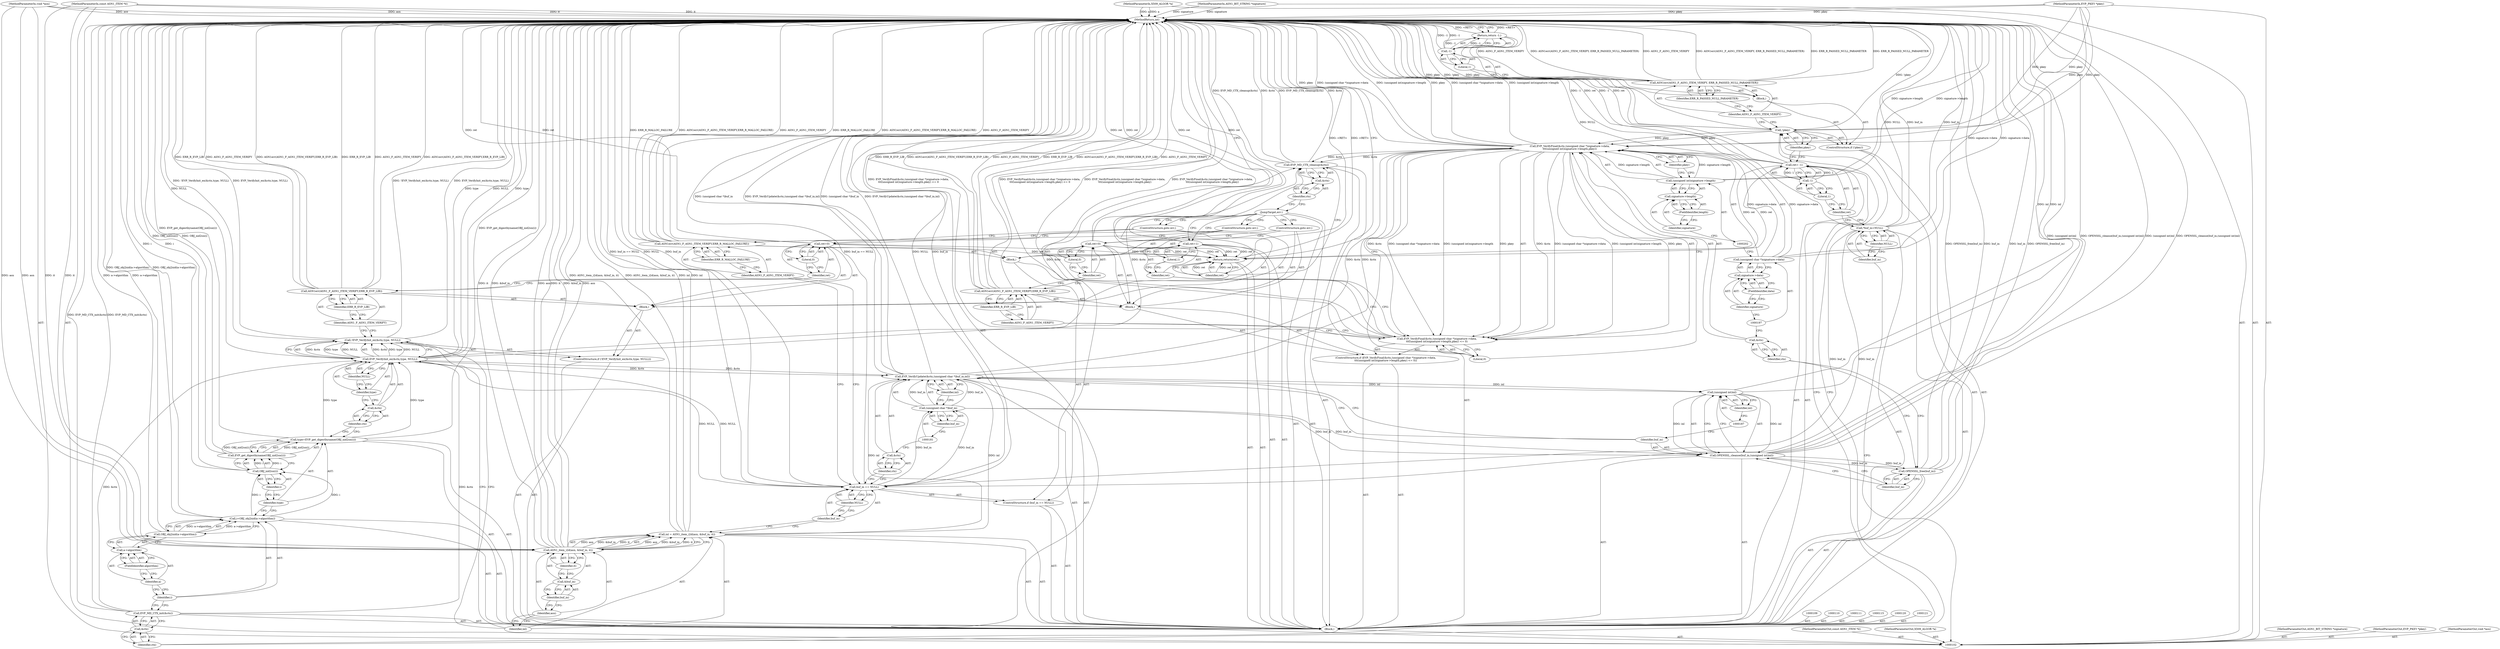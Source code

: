 digraph "0_openssl_66e8211c0b1347970096e04b18aa52567c325200" {
"1000225" [label="(MethodReturn,int)"];
"1000103" [label="(MethodParameterIn,const ASN1_ITEM *it)"];
"1000334" [label="(MethodParameterOut,const ASN1_ITEM *it)"];
"1000104" [label="(MethodParameterIn,X509_ALGOR *a)"];
"1000335" [label="(MethodParameterOut,X509_ALGOR *a)"];
"1000105" [label="(MethodParameterIn,ASN1_BIT_STRING *signature)"];
"1000336" [label="(MethodParameterOut,ASN1_BIT_STRING *signature)"];
"1000125" [label="(Block,)"];
"1000126" [label="(Call,ASN1err(ASN1_F_ASN1_ITEM_VERIFY, ERR_R_PASSED_NULL_PARAMETER))"];
"1000127" [label="(Identifier,ASN1_F_ASN1_ITEM_VERIFY)"];
"1000128" [label="(Identifier,ERR_R_PASSED_NULL_PARAMETER)"];
"1000129" [label="(Return,return -1;)"];
"1000130" [label="(Call,-1)"];
"1000131" [label="(Literal,1)"];
"1000133" [label="(Call,&ctx)"];
"1000134" [label="(Identifier,ctx)"];
"1000132" [label="(Call,EVP_MD_CTX_init(&ctx))"];
"1000137" [label="(Call,OBJ_obj2nid(a->algorithm))"];
"1000138" [label="(Call,a->algorithm)"];
"1000139" [label="(Identifier,a)"];
"1000140" [label="(FieldIdentifier,algorithm)"];
"1000135" [label="(Call,i=OBJ_obj2nid(a->algorithm))"];
"1000136" [label="(Identifier,i)"];
"1000143" [label="(Call,EVP_get_digestbyname(OBJ_nid2sn(i)))"];
"1000144" [label="(Call,OBJ_nid2sn(i))"];
"1000145" [label="(Identifier,i)"];
"1000141" [label="(Call,type=EVP_get_digestbyname(OBJ_nid2sn(i)))"];
"1000142" [label="(Identifier,type)"];
"1000146" [label="(ControlStructure,if (!EVP_VerifyInit_ex(&ctx,type, NULL)))"];
"1000149" [label="(Call,&ctx)"];
"1000150" [label="(Identifier,ctx)"];
"1000151" [label="(Identifier,type)"];
"1000152" [label="(Identifier,NULL)"];
"1000147" [label="(Call,!EVP_VerifyInit_ex(&ctx,type, NULL))"];
"1000148" [label="(Call,EVP_VerifyInit_ex(&ctx,type, NULL))"];
"1000153" [label="(Block,)"];
"1000107" [label="(MethodParameterIn,EVP_PKEY *pkey)"];
"1000338" [label="(MethodParameterOut,EVP_PKEY *pkey)"];
"1000106" [label="(MethodParameterIn,void *asn)"];
"1000337" [label="(MethodParameterOut,void *asn)"];
"1000155" [label="(Identifier,ASN1_F_ASN1_ITEM_VERIFY)"];
"1000154" [label="(Call,ASN1err(ASN1_F_ASN1_ITEM_VERIFY,ERR_R_EVP_LIB))"];
"1000156" [label="(Identifier,ERR_R_EVP_LIB)"];
"1000157" [label="(Call,ret=0)"];
"1000158" [label="(Identifier,ret)"];
"1000159" [label="(Literal,0)"];
"1000160" [label="(ControlStructure,goto err;)"];
"1000161" [label="(Call,inl = ASN1_item_i2d(asn, &buf_in, it))"];
"1000162" [label="(Identifier,inl)"];
"1000164" [label="(Identifier,asn)"];
"1000165" [label="(Call,&buf_in)"];
"1000166" [label="(Identifier,buf_in)"];
"1000167" [label="(Identifier,it)"];
"1000163" [label="(Call,ASN1_item_i2d(asn, &buf_in, it))"];
"1000168" [label="(ControlStructure,if (buf_in == NULL))"];
"1000171" [label="(Identifier,NULL)"];
"1000169" [label="(Call,buf_in == NULL)"];
"1000170" [label="(Identifier,buf_in)"];
"1000172" [label="(Block,)"];
"1000174" [label="(Identifier,ASN1_F_ASN1_ITEM_VERIFY)"];
"1000173" [label="(Call,ASN1err(ASN1_F_ASN1_ITEM_VERIFY,ERR_R_MALLOC_FAILURE))"];
"1000175" [label="(Identifier,ERR_R_MALLOC_FAILURE)"];
"1000108" [label="(Block,)"];
"1000176" [label="(ControlStructure,goto err;)"];
"1000177" [label="(Call,EVP_VerifyUpdate(&ctx,(unsigned char *)buf_in,inl))"];
"1000178" [label="(Call,&ctx)"];
"1000179" [label="(Identifier,ctx)"];
"1000180" [label="(Call,(unsigned char *)buf_in)"];
"1000182" [label="(Identifier,buf_in)"];
"1000183" [label="(Identifier,inl)"];
"1000184" [label="(Call,OPENSSL_cleanse(buf_in,(unsigned int)inl))"];
"1000185" [label="(Identifier,buf_in)"];
"1000186" [label="(Call,(unsigned int)inl)"];
"1000188" [label="(Identifier,inl)"];
"1000189" [label="(Call,OPENSSL_free(buf_in))"];
"1000190" [label="(Identifier,buf_in)"];
"1000191" [label="(ControlStructure,if (EVP_VerifyFinal(&ctx,(unsigned char *)signature->data,\n\t\t\t(unsigned int)signature->length,pkey) <= 0))"];
"1000194" [label="(Call,&ctx)"];
"1000195" [label="(Identifier,ctx)"];
"1000196" [label="(Call,(unsigned char *)signature->data)"];
"1000198" [label="(Call,signature->data)"];
"1000199" [label="(Identifier,signature)"];
"1000192" [label="(Call,EVP_VerifyFinal(&ctx,(unsigned char *)signature->data,\n\t\t\t(unsigned int)signature->length,pkey) <= 0)"];
"1000193" [label="(Call,EVP_VerifyFinal(&ctx,(unsigned char *)signature->data,\n\t\t\t(unsigned int)signature->length,pkey))"];
"1000200" [label="(FieldIdentifier,data)"];
"1000203" [label="(Call,signature->length)"];
"1000204" [label="(Identifier,signature)"];
"1000205" [label="(FieldIdentifier,length)"];
"1000201" [label="(Call,(unsigned int)signature->length)"];
"1000206" [label="(Identifier,pkey)"];
"1000207" [label="(Literal,0)"];
"1000208" [label="(Block,)"];
"1000210" [label="(Identifier,ASN1_F_ASN1_ITEM_VERIFY)"];
"1000209" [label="(Call,ASN1err(ASN1_F_ASN1_ITEM_VERIFY,ERR_R_EVP_LIB))"];
"1000211" [label="(Identifier,ERR_R_EVP_LIB)"];
"1000212" [label="(Call,ret=0)"];
"1000213" [label="(Identifier,ret)"];
"1000214" [label="(Literal,0)"];
"1000215" [label="(ControlStructure,goto err;)"];
"1000216" [label="(Call,ret=1)"];
"1000217" [label="(Identifier,ret)"];
"1000218" [label="(Literal,1)"];
"1000219" [label="(JumpTarget,err:)"];
"1000220" [label="(Call,EVP_MD_CTX_cleanup(&ctx))"];
"1000221" [label="(Call,&ctx)"];
"1000222" [label="(Identifier,ctx)"];
"1000223" [label="(Return,return(ret);)"];
"1000224" [label="(Identifier,ret)"];
"1000112" [label="(Call,*buf_in=NULL)"];
"1000113" [label="(Identifier,buf_in)"];
"1000114" [label="(Identifier,NULL)"];
"1000116" [label="(Call,ret= -1)"];
"1000117" [label="(Identifier,ret)"];
"1000118" [label="(Call,-1)"];
"1000119" [label="(Literal,1)"];
"1000123" [label="(Call,!pkey)"];
"1000124" [label="(Identifier,pkey)"];
"1000122" [label="(ControlStructure,if (!pkey))"];
"1000225" -> "1000102"  [label="AST: "];
"1000225" -> "1000129"  [label="CFG: "];
"1000225" -> "1000223"  [label="CFG: "];
"1000129" -> "1000225"  [label="DDG: <RET>"];
"1000223" -> "1000225"  [label="DDG: <RET>"];
"1000209" -> "1000225"  [label="DDG: ASN1err(ASN1_F_ASN1_ITEM_VERIFY,ERR_R_EVP_LIB)"];
"1000209" -> "1000225"  [label="DDG: ASN1_F_ASN1_ITEM_VERIFY"];
"1000209" -> "1000225"  [label="DDG: ERR_R_EVP_LIB"];
"1000104" -> "1000225"  [label="DDG: a"];
"1000105" -> "1000225"  [label="DDG: signature"];
"1000147" -> "1000225"  [label="DDG: EVP_VerifyInit_ex(&ctx,type, NULL)"];
"1000147" -> "1000225"  [label="DDG: !EVP_VerifyInit_ex(&ctx,type, NULL)"];
"1000126" -> "1000225"  [label="DDG: ASN1_F_ASN1_ITEM_VERIFY"];
"1000126" -> "1000225"  [label="DDG: ASN1err(ASN1_F_ASN1_ITEM_VERIFY, ERR_R_PASSED_NULL_PARAMETER)"];
"1000126" -> "1000225"  [label="DDG: ERR_R_PASSED_NULL_PARAMETER"];
"1000116" -> "1000225"  [label="DDG: -1"];
"1000116" -> "1000225"  [label="DDG: ret"];
"1000186" -> "1000225"  [label="DDG: inl"];
"1000130" -> "1000225"  [label="DDG: -1"];
"1000163" -> "1000225"  [label="DDG: asn"];
"1000163" -> "1000225"  [label="DDG: it"];
"1000163" -> "1000225"  [label="DDG: &buf_in"];
"1000184" -> "1000225"  [label="DDG: (unsigned int)inl"];
"1000184" -> "1000225"  [label="DDG: OPENSSL_cleanse(buf_in,(unsigned int)inl)"];
"1000220" -> "1000225"  [label="DDG: &ctx"];
"1000220" -> "1000225"  [label="DDG: EVP_MD_CTX_cleanup(&ctx)"];
"1000193" -> "1000225"  [label="DDG: (unsigned int)signature->length"];
"1000193" -> "1000225"  [label="DDG: pkey"];
"1000193" -> "1000225"  [label="DDG: (unsigned char *)signature->data"];
"1000107" -> "1000225"  [label="DDG: pkey"];
"1000148" -> "1000225"  [label="DDG: type"];
"1000148" -> "1000225"  [label="DDG: NULL"];
"1000169" -> "1000225"  [label="DDG: buf_in == NULL"];
"1000169" -> "1000225"  [label="DDG: NULL"];
"1000169" -> "1000225"  [label="DDG: buf_in"];
"1000189" -> "1000225"  [label="DDG: buf_in"];
"1000189" -> "1000225"  [label="DDG: OPENSSL_free(buf_in)"];
"1000216" -> "1000225"  [label="DDG: ret"];
"1000112" -> "1000225"  [label="DDG: NULL"];
"1000112" -> "1000225"  [label="DDG: buf_in"];
"1000123" -> "1000225"  [label="DDG: !pkey"];
"1000123" -> "1000225"  [label="DDG: pkey"];
"1000132" -> "1000225"  [label="DDG: EVP_MD_CTX_init(&ctx)"];
"1000154" -> "1000225"  [label="DDG: ASN1_F_ASN1_ITEM_VERIFY"];
"1000154" -> "1000225"  [label="DDG: ASN1err(ASN1_F_ASN1_ITEM_VERIFY,ERR_R_EVP_LIB)"];
"1000154" -> "1000225"  [label="DDG: ERR_R_EVP_LIB"];
"1000143" -> "1000225"  [label="DDG: OBJ_nid2sn(i)"];
"1000157" -> "1000225"  [label="DDG: ret"];
"1000103" -> "1000225"  [label="DDG: it"];
"1000201" -> "1000225"  [label="DDG: signature->length"];
"1000177" -> "1000225"  [label="DDG: (unsigned char *)buf_in"];
"1000177" -> "1000225"  [label="DDG: EVP_VerifyUpdate(&ctx,(unsigned char *)buf_in,inl)"];
"1000212" -> "1000225"  [label="DDG: ret"];
"1000192" -> "1000225"  [label="DDG: EVP_VerifyFinal(&ctx,(unsigned char *)signature->data,\n\t\t\t(unsigned int)signature->length,pkey)"];
"1000192" -> "1000225"  [label="DDG: EVP_VerifyFinal(&ctx,(unsigned char *)signature->data,\n\t\t\t(unsigned int)signature->length,pkey) <= 0"];
"1000173" -> "1000225"  [label="DDG: ASN1err(ASN1_F_ASN1_ITEM_VERIFY,ERR_R_MALLOC_FAILURE)"];
"1000173" -> "1000225"  [label="DDG: ASN1_F_ASN1_ITEM_VERIFY"];
"1000173" -> "1000225"  [label="DDG: ERR_R_MALLOC_FAILURE"];
"1000141" -> "1000225"  [label="DDG: EVP_get_digestbyname(OBJ_nid2sn(i))"];
"1000144" -> "1000225"  [label="DDG: i"];
"1000137" -> "1000225"  [label="DDG: a->algorithm"];
"1000161" -> "1000225"  [label="DDG: ASN1_item_i2d(asn, &buf_in, it)"];
"1000161" -> "1000225"  [label="DDG: inl"];
"1000135" -> "1000225"  [label="DDG: OBJ_obj2nid(a->algorithm)"];
"1000106" -> "1000225"  [label="DDG: asn"];
"1000196" -> "1000225"  [label="DDG: signature->data"];
"1000103" -> "1000102"  [label="AST: "];
"1000103" -> "1000225"  [label="DDG: it"];
"1000103" -> "1000163"  [label="DDG: it"];
"1000334" -> "1000102"  [label="AST: "];
"1000104" -> "1000102"  [label="AST: "];
"1000104" -> "1000225"  [label="DDG: a"];
"1000335" -> "1000102"  [label="AST: "];
"1000105" -> "1000102"  [label="AST: "];
"1000105" -> "1000225"  [label="DDG: signature"];
"1000336" -> "1000102"  [label="AST: "];
"1000125" -> "1000122"  [label="AST: "];
"1000126" -> "1000125"  [label="AST: "];
"1000129" -> "1000125"  [label="AST: "];
"1000126" -> "1000125"  [label="AST: "];
"1000126" -> "1000128"  [label="CFG: "];
"1000127" -> "1000126"  [label="AST: "];
"1000128" -> "1000126"  [label="AST: "];
"1000131" -> "1000126"  [label="CFG: "];
"1000126" -> "1000225"  [label="DDG: ASN1_F_ASN1_ITEM_VERIFY"];
"1000126" -> "1000225"  [label="DDG: ASN1err(ASN1_F_ASN1_ITEM_VERIFY, ERR_R_PASSED_NULL_PARAMETER)"];
"1000126" -> "1000225"  [label="DDG: ERR_R_PASSED_NULL_PARAMETER"];
"1000127" -> "1000126"  [label="AST: "];
"1000127" -> "1000123"  [label="CFG: "];
"1000128" -> "1000127"  [label="CFG: "];
"1000128" -> "1000126"  [label="AST: "];
"1000128" -> "1000127"  [label="CFG: "];
"1000126" -> "1000128"  [label="CFG: "];
"1000129" -> "1000125"  [label="AST: "];
"1000129" -> "1000130"  [label="CFG: "];
"1000130" -> "1000129"  [label="AST: "];
"1000225" -> "1000129"  [label="CFG: "];
"1000129" -> "1000225"  [label="DDG: <RET>"];
"1000130" -> "1000129"  [label="DDG: -1"];
"1000130" -> "1000129"  [label="AST: "];
"1000130" -> "1000131"  [label="CFG: "];
"1000131" -> "1000130"  [label="AST: "];
"1000129" -> "1000130"  [label="CFG: "];
"1000130" -> "1000225"  [label="DDG: -1"];
"1000130" -> "1000129"  [label="DDG: -1"];
"1000131" -> "1000130"  [label="AST: "];
"1000131" -> "1000126"  [label="CFG: "];
"1000130" -> "1000131"  [label="CFG: "];
"1000133" -> "1000132"  [label="AST: "];
"1000133" -> "1000134"  [label="CFG: "];
"1000134" -> "1000133"  [label="AST: "];
"1000132" -> "1000133"  [label="CFG: "];
"1000134" -> "1000133"  [label="AST: "];
"1000134" -> "1000123"  [label="CFG: "];
"1000133" -> "1000134"  [label="CFG: "];
"1000132" -> "1000108"  [label="AST: "];
"1000132" -> "1000133"  [label="CFG: "];
"1000133" -> "1000132"  [label="AST: "];
"1000136" -> "1000132"  [label="CFG: "];
"1000132" -> "1000225"  [label="DDG: EVP_MD_CTX_init(&ctx)"];
"1000132" -> "1000148"  [label="DDG: &ctx"];
"1000137" -> "1000135"  [label="AST: "];
"1000137" -> "1000138"  [label="CFG: "];
"1000138" -> "1000137"  [label="AST: "];
"1000135" -> "1000137"  [label="CFG: "];
"1000137" -> "1000225"  [label="DDG: a->algorithm"];
"1000137" -> "1000135"  [label="DDG: a->algorithm"];
"1000138" -> "1000137"  [label="AST: "];
"1000138" -> "1000140"  [label="CFG: "];
"1000139" -> "1000138"  [label="AST: "];
"1000140" -> "1000138"  [label="AST: "];
"1000137" -> "1000138"  [label="CFG: "];
"1000139" -> "1000138"  [label="AST: "];
"1000139" -> "1000136"  [label="CFG: "];
"1000140" -> "1000139"  [label="CFG: "];
"1000140" -> "1000138"  [label="AST: "];
"1000140" -> "1000139"  [label="CFG: "];
"1000138" -> "1000140"  [label="CFG: "];
"1000135" -> "1000108"  [label="AST: "];
"1000135" -> "1000137"  [label="CFG: "];
"1000136" -> "1000135"  [label="AST: "];
"1000137" -> "1000135"  [label="AST: "];
"1000142" -> "1000135"  [label="CFG: "];
"1000135" -> "1000225"  [label="DDG: OBJ_obj2nid(a->algorithm)"];
"1000137" -> "1000135"  [label="DDG: a->algorithm"];
"1000135" -> "1000144"  [label="DDG: i"];
"1000136" -> "1000135"  [label="AST: "];
"1000136" -> "1000132"  [label="CFG: "];
"1000139" -> "1000136"  [label="CFG: "];
"1000143" -> "1000141"  [label="AST: "];
"1000143" -> "1000144"  [label="CFG: "];
"1000144" -> "1000143"  [label="AST: "];
"1000141" -> "1000143"  [label="CFG: "];
"1000143" -> "1000225"  [label="DDG: OBJ_nid2sn(i)"];
"1000143" -> "1000141"  [label="DDG: OBJ_nid2sn(i)"];
"1000144" -> "1000143"  [label="DDG: i"];
"1000144" -> "1000143"  [label="AST: "];
"1000144" -> "1000145"  [label="CFG: "];
"1000145" -> "1000144"  [label="AST: "];
"1000143" -> "1000144"  [label="CFG: "];
"1000144" -> "1000225"  [label="DDG: i"];
"1000144" -> "1000143"  [label="DDG: i"];
"1000135" -> "1000144"  [label="DDG: i"];
"1000145" -> "1000144"  [label="AST: "];
"1000145" -> "1000142"  [label="CFG: "];
"1000144" -> "1000145"  [label="CFG: "];
"1000141" -> "1000108"  [label="AST: "];
"1000141" -> "1000143"  [label="CFG: "];
"1000142" -> "1000141"  [label="AST: "];
"1000143" -> "1000141"  [label="AST: "];
"1000150" -> "1000141"  [label="CFG: "];
"1000141" -> "1000225"  [label="DDG: EVP_get_digestbyname(OBJ_nid2sn(i))"];
"1000143" -> "1000141"  [label="DDG: OBJ_nid2sn(i)"];
"1000141" -> "1000148"  [label="DDG: type"];
"1000142" -> "1000141"  [label="AST: "];
"1000142" -> "1000135"  [label="CFG: "];
"1000145" -> "1000142"  [label="CFG: "];
"1000146" -> "1000108"  [label="AST: "];
"1000147" -> "1000146"  [label="AST: "];
"1000153" -> "1000146"  [label="AST: "];
"1000149" -> "1000148"  [label="AST: "];
"1000149" -> "1000150"  [label="CFG: "];
"1000150" -> "1000149"  [label="AST: "];
"1000151" -> "1000149"  [label="CFG: "];
"1000150" -> "1000149"  [label="AST: "];
"1000150" -> "1000141"  [label="CFG: "];
"1000149" -> "1000150"  [label="CFG: "];
"1000151" -> "1000148"  [label="AST: "];
"1000151" -> "1000149"  [label="CFG: "];
"1000152" -> "1000151"  [label="CFG: "];
"1000152" -> "1000148"  [label="AST: "];
"1000152" -> "1000151"  [label="CFG: "];
"1000148" -> "1000152"  [label="CFG: "];
"1000147" -> "1000146"  [label="AST: "];
"1000147" -> "1000148"  [label="CFG: "];
"1000148" -> "1000147"  [label="AST: "];
"1000155" -> "1000147"  [label="CFG: "];
"1000162" -> "1000147"  [label="CFG: "];
"1000147" -> "1000225"  [label="DDG: EVP_VerifyInit_ex(&ctx,type, NULL)"];
"1000147" -> "1000225"  [label="DDG: !EVP_VerifyInit_ex(&ctx,type, NULL)"];
"1000148" -> "1000147"  [label="DDG: &ctx"];
"1000148" -> "1000147"  [label="DDG: type"];
"1000148" -> "1000147"  [label="DDG: NULL"];
"1000148" -> "1000147"  [label="AST: "];
"1000148" -> "1000152"  [label="CFG: "];
"1000149" -> "1000148"  [label="AST: "];
"1000151" -> "1000148"  [label="AST: "];
"1000152" -> "1000148"  [label="AST: "];
"1000147" -> "1000148"  [label="CFG: "];
"1000148" -> "1000225"  [label="DDG: type"];
"1000148" -> "1000225"  [label="DDG: NULL"];
"1000148" -> "1000147"  [label="DDG: &ctx"];
"1000148" -> "1000147"  [label="DDG: type"];
"1000148" -> "1000147"  [label="DDG: NULL"];
"1000132" -> "1000148"  [label="DDG: &ctx"];
"1000141" -> "1000148"  [label="DDG: type"];
"1000148" -> "1000169"  [label="DDG: NULL"];
"1000148" -> "1000177"  [label="DDG: &ctx"];
"1000148" -> "1000220"  [label="DDG: &ctx"];
"1000153" -> "1000146"  [label="AST: "];
"1000154" -> "1000153"  [label="AST: "];
"1000157" -> "1000153"  [label="AST: "];
"1000160" -> "1000153"  [label="AST: "];
"1000107" -> "1000102"  [label="AST: "];
"1000107" -> "1000225"  [label="DDG: pkey"];
"1000107" -> "1000123"  [label="DDG: pkey"];
"1000107" -> "1000193"  [label="DDG: pkey"];
"1000338" -> "1000102"  [label="AST: "];
"1000106" -> "1000102"  [label="AST: "];
"1000106" -> "1000225"  [label="DDG: asn"];
"1000106" -> "1000163"  [label="DDG: asn"];
"1000337" -> "1000102"  [label="AST: "];
"1000155" -> "1000154"  [label="AST: "];
"1000155" -> "1000147"  [label="CFG: "];
"1000156" -> "1000155"  [label="CFG: "];
"1000154" -> "1000153"  [label="AST: "];
"1000154" -> "1000156"  [label="CFG: "];
"1000155" -> "1000154"  [label="AST: "];
"1000156" -> "1000154"  [label="AST: "];
"1000158" -> "1000154"  [label="CFG: "];
"1000154" -> "1000225"  [label="DDG: ASN1_F_ASN1_ITEM_VERIFY"];
"1000154" -> "1000225"  [label="DDG: ASN1err(ASN1_F_ASN1_ITEM_VERIFY,ERR_R_EVP_LIB)"];
"1000154" -> "1000225"  [label="DDG: ERR_R_EVP_LIB"];
"1000156" -> "1000154"  [label="AST: "];
"1000156" -> "1000155"  [label="CFG: "];
"1000154" -> "1000156"  [label="CFG: "];
"1000157" -> "1000153"  [label="AST: "];
"1000157" -> "1000159"  [label="CFG: "];
"1000158" -> "1000157"  [label="AST: "];
"1000159" -> "1000157"  [label="AST: "];
"1000160" -> "1000157"  [label="CFG: "];
"1000157" -> "1000225"  [label="DDG: ret"];
"1000157" -> "1000223"  [label="DDG: ret"];
"1000158" -> "1000157"  [label="AST: "];
"1000158" -> "1000154"  [label="CFG: "];
"1000159" -> "1000158"  [label="CFG: "];
"1000159" -> "1000157"  [label="AST: "];
"1000159" -> "1000158"  [label="CFG: "];
"1000157" -> "1000159"  [label="CFG: "];
"1000160" -> "1000153"  [label="AST: "];
"1000160" -> "1000157"  [label="CFG: "];
"1000219" -> "1000160"  [label="CFG: "];
"1000161" -> "1000108"  [label="AST: "];
"1000161" -> "1000163"  [label="CFG: "];
"1000162" -> "1000161"  [label="AST: "];
"1000163" -> "1000161"  [label="AST: "];
"1000170" -> "1000161"  [label="CFG: "];
"1000161" -> "1000225"  [label="DDG: ASN1_item_i2d(asn, &buf_in, it)"];
"1000161" -> "1000225"  [label="DDG: inl"];
"1000163" -> "1000161"  [label="DDG: asn"];
"1000163" -> "1000161"  [label="DDG: &buf_in"];
"1000163" -> "1000161"  [label="DDG: it"];
"1000161" -> "1000177"  [label="DDG: inl"];
"1000162" -> "1000161"  [label="AST: "];
"1000162" -> "1000147"  [label="CFG: "];
"1000164" -> "1000162"  [label="CFG: "];
"1000164" -> "1000163"  [label="AST: "];
"1000164" -> "1000162"  [label="CFG: "];
"1000166" -> "1000164"  [label="CFG: "];
"1000165" -> "1000163"  [label="AST: "];
"1000165" -> "1000166"  [label="CFG: "];
"1000166" -> "1000165"  [label="AST: "];
"1000167" -> "1000165"  [label="CFG: "];
"1000166" -> "1000165"  [label="AST: "];
"1000166" -> "1000164"  [label="CFG: "];
"1000165" -> "1000166"  [label="CFG: "];
"1000167" -> "1000163"  [label="AST: "];
"1000167" -> "1000165"  [label="CFG: "];
"1000163" -> "1000167"  [label="CFG: "];
"1000163" -> "1000161"  [label="AST: "];
"1000163" -> "1000167"  [label="CFG: "];
"1000164" -> "1000163"  [label="AST: "];
"1000165" -> "1000163"  [label="AST: "];
"1000167" -> "1000163"  [label="AST: "];
"1000161" -> "1000163"  [label="CFG: "];
"1000163" -> "1000225"  [label="DDG: asn"];
"1000163" -> "1000225"  [label="DDG: it"];
"1000163" -> "1000225"  [label="DDG: &buf_in"];
"1000163" -> "1000161"  [label="DDG: asn"];
"1000163" -> "1000161"  [label="DDG: &buf_in"];
"1000163" -> "1000161"  [label="DDG: it"];
"1000106" -> "1000163"  [label="DDG: asn"];
"1000103" -> "1000163"  [label="DDG: it"];
"1000168" -> "1000108"  [label="AST: "];
"1000169" -> "1000168"  [label="AST: "];
"1000172" -> "1000168"  [label="AST: "];
"1000171" -> "1000169"  [label="AST: "];
"1000171" -> "1000170"  [label="CFG: "];
"1000169" -> "1000171"  [label="CFG: "];
"1000169" -> "1000168"  [label="AST: "];
"1000169" -> "1000171"  [label="CFG: "];
"1000170" -> "1000169"  [label="AST: "];
"1000171" -> "1000169"  [label="AST: "];
"1000174" -> "1000169"  [label="CFG: "];
"1000179" -> "1000169"  [label="CFG: "];
"1000169" -> "1000225"  [label="DDG: buf_in == NULL"];
"1000169" -> "1000225"  [label="DDG: NULL"];
"1000169" -> "1000225"  [label="DDG: buf_in"];
"1000112" -> "1000169"  [label="DDG: buf_in"];
"1000148" -> "1000169"  [label="DDG: NULL"];
"1000169" -> "1000180"  [label="DDG: buf_in"];
"1000170" -> "1000169"  [label="AST: "];
"1000170" -> "1000161"  [label="CFG: "];
"1000171" -> "1000170"  [label="CFG: "];
"1000172" -> "1000168"  [label="AST: "];
"1000173" -> "1000172"  [label="AST: "];
"1000176" -> "1000172"  [label="AST: "];
"1000174" -> "1000173"  [label="AST: "];
"1000174" -> "1000169"  [label="CFG: "];
"1000175" -> "1000174"  [label="CFG: "];
"1000173" -> "1000172"  [label="AST: "];
"1000173" -> "1000175"  [label="CFG: "];
"1000174" -> "1000173"  [label="AST: "];
"1000175" -> "1000173"  [label="AST: "];
"1000176" -> "1000173"  [label="CFG: "];
"1000173" -> "1000225"  [label="DDG: ASN1err(ASN1_F_ASN1_ITEM_VERIFY,ERR_R_MALLOC_FAILURE)"];
"1000173" -> "1000225"  [label="DDG: ASN1_F_ASN1_ITEM_VERIFY"];
"1000173" -> "1000225"  [label="DDG: ERR_R_MALLOC_FAILURE"];
"1000175" -> "1000173"  [label="AST: "];
"1000175" -> "1000174"  [label="CFG: "];
"1000173" -> "1000175"  [label="CFG: "];
"1000108" -> "1000102"  [label="AST: "];
"1000109" -> "1000108"  [label="AST: "];
"1000110" -> "1000108"  [label="AST: "];
"1000111" -> "1000108"  [label="AST: "];
"1000112" -> "1000108"  [label="AST: "];
"1000115" -> "1000108"  [label="AST: "];
"1000116" -> "1000108"  [label="AST: "];
"1000120" -> "1000108"  [label="AST: "];
"1000121" -> "1000108"  [label="AST: "];
"1000122" -> "1000108"  [label="AST: "];
"1000132" -> "1000108"  [label="AST: "];
"1000135" -> "1000108"  [label="AST: "];
"1000141" -> "1000108"  [label="AST: "];
"1000146" -> "1000108"  [label="AST: "];
"1000161" -> "1000108"  [label="AST: "];
"1000168" -> "1000108"  [label="AST: "];
"1000177" -> "1000108"  [label="AST: "];
"1000184" -> "1000108"  [label="AST: "];
"1000189" -> "1000108"  [label="AST: "];
"1000191" -> "1000108"  [label="AST: "];
"1000216" -> "1000108"  [label="AST: "];
"1000219" -> "1000108"  [label="AST: "];
"1000220" -> "1000108"  [label="AST: "];
"1000223" -> "1000108"  [label="AST: "];
"1000176" -> "1000172"  [label="AST: "];
"1000176" -> "1000173"  [label="CFG: "];
"1000219" -> "1000176"  [label="CFG: "];
"1000177" -> "1000108"  [label="AST: "];
"1000177" -> "1000183"  [label="CFG: "];
"1000178" -> "1000177"  [label="AST: "];
"1000180" -> "1000177"  [label="AST: "];
"1000183" -> "1000177"  [label="AST: "];
"1000185" -> "1000177"  [label="CFG: "];
"1000177" -> "1000225"  [label="DDG: (unsigned char *)buf_in"];
"1000177" -> "1000225"  [label="DDG: EVP_VerifyUpdate(&ctx,(unsigned char *)buf_in,inl)"];
"1000148" -> "1000177"  [label="DDG: &ctx"];
"1000180" -> "1000177"  [label="DDG: buf_in"];
"1000161" -> "1000177"  [label="DDG: inl"];
"1000177" -> "1000186"  [label="DDG: inl"];
"1000177" -> "1000193"  [label="DDG: &ctx"];
"1000178" -> "1000177"  [label="AST: "];
"1000178" -> "1000179"  [label="CFG: "];
"1000179" -> "1000178"  [label="AST: "];
"1000181" -> "1000178"  [label="CFG: "];
"1000179" -> "1000178"  [label="AST: "];
"1000179" -> "1000169"  [label="CFG: "];
"1000178" -> "1000179"  [label="CFG: "];
"1000180" -> "1000177"  [label="AST: "];
"1000180" -> "1000182"  [label="CFG: "];
"1000181" -> "1000180"  [label="AST: "];
"1000182" -> "1000180"  [label="AST: "];
"1000183" -> "1000180"  [label="CFG: "];
"1000180" -> "1000177"  [label="DDG: buf_in"];
"1000169" -> "1000180"  [label="DDG: buf_in"];
"1000180" -> "1000184"  [label="DDG: buf_in"];
"1000182" -> "1000180"  [label="AST: "];
"1000182" -> "1000181"  [label="CFG: "];
"1000180" -> "1000182"  [label="CFG: "];
"1000183" -> "1000177"  [label="AST: "];
"1000183" -> "1000180"  [label="CFG: "];
"1000177" -> "1000183"  [label="CFG: "];
"1000184" -> "1000108"  [label="AST: "];
"1000184" -> "1000186"  [label="CFG: "];
"1000185" -> "1000184"  [label="AST: "];
"1000186" -> "1000184"  [label="AST: "];
"1000190" -> "1000184"  [label="CFG: "];
"1000184" -> "1000225"  [label="DDG: (unsigned int)inl"];
"1000184" -> "1000225"  [label="DDG: OPENSSL_cleanse(buf_in,(unsigned int)inl)"];
"1000180" -> "1000184"  [label="DDG: buf_in"];
"1000186" -> "1000184"  [label="DDG: inl"];
"1000184" -> "1000189"  [label="DDG: buf_in"];
"1000185" -> "1000184"  [label="AST: "];
"1000185" -> "1000177"  [label="CFG: "];
"1000187" -> "1000185"  [label="CFG: "];
"1000186" -> "1000184"  [label="AST: "];
"1000186" -> "1000188"  [label="CFG: "];
"1000187" -> "1000186"  [label="AST: "];
"1000188" -> "1000186"  [label="AST: "];
"1000184" -> "1000186"  [label="CFG: "];
"1000186" -> "1000225"  [label="DDG: inl"];
"1000186" -> "1000184"  [label="DDG: inl"];
"1000177" -> "1000186"  [label="DDG: inl"];
"1000188" -> "1000186"  [label="AST: "];
"1000188" -> "1000187"  [label="CFG: "];
"1000186" -> "1000188"  [label="CFG: "];
"1000189" -> "1000108"  [label="AST: "];
"1000189" -> "1000190"  [label="CFG: "];
"1000190" -> "1000189"  [label="AST: "];
"1000195" -> "1000189"  [label="CFG: "];
"1000189" -> "1000225"  [label="DDG: buf_in"];
"1000189" -> "1000225"  [label="DDG: OPENSSL_free(buf_in)"];
"1000184" -> "1000189"  [label="DDG: buf_in"];
"1000190" -> "1000189"  [label="AST: "];
"1000190" -> "1000184"  [label="CFG: "];
"1000189" -> "1000190"  [label="CFG: "];
"1000191" -> "1000108"  [label="AST: "];
"1000192" -> "1000191"  [label="AST: "];
"1000208" -> "1000191"  [label="AST: "];
"1000194" -> "1000193"  [label="AST: "];
"1000194" -> "1000195"  [label="CFG: "];
"1000195" -> "1000194"  [label="AST: "];
"1000197" -> "1000194"  [label="CFG: "];
"1000195" -> "1000194"  [label="AST: "];
"1000195" -> "1000189"  [label="CFG: "];
"1000194" -> "1000195"  [label="CFG: "];
"1000196" -> "1000193"  [label="AST: "];
"1000196" -> "1000198"  [label="CFG: "];
"1000197" -> "1000196"  [label="AST: "];
"1000198" -> "1000196"  [label="AST: "];
"1000202" -> "1000196"  [label="CFG: "];
"1000196" -> "1000225"  [label="DDG: signature->data"];
"1000196" -> "1000193"  [label="DDG: signature->data"];
"1000198" -> "1000196"  [label="AST: "];
"1000198" -> "1000200"  [label="CFG: "];
"1000199" -> "1000198"  [label="AST: "];
"1000200" -> "1000198"  [label="AST: "];
"1000196" -> "1000198"  [label="CFG: "];
"1000199" -> "1000198"  [label="AST: "];
"1000199" -> "1000197"  [label="CFG: "];
"1000200" -> "1000199"  [label="CFG: "];
"1000192" -> "1000191"  [label="AST: "];
"1000192" -> "1000207"  [label="CFG: "];
"1000193" -> "1000192"  [label="AST: "];
"1000207" -> "1000192"  [label="AST: "];
"1000210" -> "1000192"  [label="CFG: "];
"1000217" -> "1000192"  [label="CFG: "];
"1000192" -> "1000225"  [label="DDG: EVP_VerifyFinal(&ctx,(unsigned char *)signature->data,\n\t\t\t(unsigned int)signature->length,pkey)"];
"1000192" -> "1000225"  [label="DDG: EVP_VerifyFinal(&ctx,(unsigned char *)signature->data,\n\t\t\t(unsigned int)signature->length,pkey) <= 0"];
"1000193" -> "1000192"  [label="DDG: &ctx"];
"1000193" -> "1000192"  [label="DDG: (unsigned char *)signature->data"];
"1000193" -> "1000192"  [label="DDG: (unsigned int)signature->length"];
"1000193" -> "1000192"  [label="DDG: pkey"];
"1000193" -> "1000192"  [label="AST: "];
"1000193" -> "1000206"  [label="CFG: "];
"1000194" -> "1000193"  [label="AST: "];
"1000196" -> "1000193"  [label="AST: "];
"1000201" -> "1000193"  [label="AST: "];
"1000206" -> "1000193"  [label="AST: "];
"1000207" -> "1000193"  [label="CFG: "];
"1000193" -> "1000225"  [label="DDG: (unsigned int)signature->length"];
"1000193" -> "1000225"  [label="DDG: pkey"];
"1000193" -> "1000225"  [label="DDG: (unsigned char *)signature->data"];
"1000193" -> "1000192"  [label="DDG: &ctx"];
"1000193" -> "1000192"  [label="DDG: (unsigned char *)signature->data"];
"1000193" -> "1000192"  [label="DDG: (unsigned int)signature->length"];
"1000193" -> "1000192"  [label="DDG: pkey"];
"1000177" -> "1000193"  [label="DDG: &ctx"];
"1000196" -> "1000193"  [label="DDG: signature->data"];
"1000201" -> "1000193"  [label="DDG: signature->length"];
"1000123" -> "1000193"  [label="DDG: pkey"];
"1000107" -> "1000193"  [label="DDG: pkey"];
"1000193" -> "1000220"  [label="DDG: &ctx"];
"1000200" -> "1000198"  [label="AST: "];
"1000200" -> "1000199"  [label="CFG: "];
"1000198" -> "1000200"  [label="CFG: "];
"1000203" -> "1000201"  [label="AST: "];
"1000203" -> "1000205"  [label="CFG: "];
"1000204" -> "1000203"  [label="AST: "];
"1000205" -> "1000203"  [label="AST: "];
"1000201" -> "1000203"  [label="CFG: "];
"1000204" -> "1000203"  [label="AST: "];
"1000204" -> "1000202"  [label="CFG: "];
"1000205" -> "1000204"  [label="CFG: "];
"1000205" -> "1000203"  [label="AST: "];
"1000205" -> "1000204"  [label="CFG: "];
"1000203" -> "1000205"  [label="CFG: "];
"1000201" -> "1000193"  [label="AST: "];
"1000201" -> "1000203"  [label="CFG: "];
"1000202" -> "1000201"  [label="AST: "];
"1000203" -> "1000201"  [label="AST: "];
"1000206" -> "1000201"  [label="CFG: "];
"1000201" -> "1000225"  [label="DDG: signature->length"];
"1000201" -> "1000193"  [label="DDG: signature->length"];
"1000206" -> "1000193"  [label="AST: "];
"1000206" -> "1000201"  [label="CFG: "];
"1000193" -> "1000206"  [label="CFG: "];
"1000207" -> "1000192"  [label="AST: "];
"1000207" -> "1000193"  [label="CFG: "];
"1000192" -> "1000207"  [label="CFG: "];
"1000208" -> "1000191"  [label="AST: "];
"1000209" -> "1000208"  [label="AST: "];
"1000212" -> "1000208"  [label="AST: "];
"1000215" -> "1000208"  [label="AST: "];
"1000210" -> "1000209"  [label="AST: "];
"1000210" -> "1000192"  [label="CFG: "];
"1000211" -> "1000210"  [label="CFG: "];
"1000209" -> "1000208"  [label="AST: "];
"1000209" -> "1000211"  [label="CFG: "];
"1000210" -> "1000209"  [label="AST: "];
"1000211" -> "1000209"  [label="AST: "];
"1000213" -> "1000209"  [label="CFG: "];
"1000209" -> "1000225"  [label="DDG: ASN1err(ASN1_F_ASN1_ITEM_VERIFY,ERR_R_EVP_LIB)"];
"1000209" -> "1000225"  [label="DDG: ASN1_F_ASN1_ITEM_VERIFY"];
"1000209" -> "1000225"  [label="DDG: ERR_R_EVP_LIB"];
"1000211" -> "1000209"  [label="AST: "];
"1000211" -> "1000210"  [label="CFG: "];
"1000209" -> "1000211"  [label="CFG: "];
"1000212" -> "1000208"  [label="AST: "];
"1000212" -> "1000214"  [label="CFG: "];
"1000213" -> "1000212"  [label="AST: "];
"1000214" -> "1000212"  [label="AST: "];
"1000215" -> "1000212"  [label="CFG: "];
"1000212" -> "1000225"  [label="DDG: ret"];
"1000212" -> "1000223"  [label="DDG: ret"];
"1000213" -> "1000212"  [label="AST: "];
"1000213" -> "1000209"  [label="CFG: "];
"1000214" -> "1000213"  [label="CFG: "];
"1000214" -> "1000212"  [label="AST: "];
"1000214" -> "1000213"  [label="CFG: "];
"1000212" -> "1000214"  [label="CFG: "];
"1000215" -> "1000208"  [label="AST: "];
"1000215" -> "1000212"  [label="CFG: "];
"1000219" -> "1000215"  [label="CFG: "];
"1000216" -> "1000108"  [label="AST: "];
"1000216" -> "1000218"  [label="CFG: "];
"1000217" -> "1000216"  [label="AST: "];
"1000218" -> "1000216"  [label="AST: "];
"1000219" -> "1000216"  [label="CFG: "];
"1000216" -> "1000225"  [label="DDG: ret"];
"1000216" -> "1000223"  [label="DDG: ret"];
"1000217" -> "1000216"  [label="AST: "];
"1000217" -> "1000192"  [label="CFG: "];
"1000218" -> "1000217"  [label="CFG: "];
"1000218" -> "1000216"  [label="AST: "];
"1000218" -> "1000217"  [label="CFG: "];
"1000216" -> "1000218"  [label="CFG: "];
"1000219" -> "1000108"  [label="AST: "];
"1000219" -> "1000216"  [label="CFG: "];
"1000219" -> "1000160"  [label="CFG: "];
"1000219" -> "1000176"  [label="CFG: "];
"1000219" -> "1000215"  [label="CFG: "];
"1000222" -> "1000219"  [label="CFG: "];
"1000220" -> "1000108"  [label="AST: "];
"1000220" -> "1000221"  [label="CFG: "];
"1000221" -> "1000220"  [label="AST: "];
"1000224" -> "1000220"  [label="CFG: "];
"1000220" -> "1000225"  [label="DDG: &ctx"];
"1000220" -> "1000225"  [label="DDG: EVP_MD_CTX_cleanup(&ctx)"];
"1000193" -> "1000220"  [label="DDG: &ctx"];
"1000148" -> "1000220"  [label="DDG: &ctx"];
"1000221" -> "1000220"  [label="AST: "];
"1000221" -> "1000222"  [label="CFG: "];
"1000222" -> "1000221"  [label="AST: "];
"1000220" -> "1000221"  [label="CFG: "];
"1000222" -> "1000221"  [label="AST: "];
"1000222" -> "1000219"  [label="CFG: "];
"1000221" -> "1000222"  [label="CFG: "];
"1000223" -> "1000108"  [label="AST: "];
"1000223" -> "1000224"  [label="CFG: "];
"1000224" -> "1000223"  [label="AST: "];
"1000225" -> "1000223"  [label="CFG: "];
"1000223" -> "1000225"  [label="DDG: <RET>"];
"1000224" -> "1000223"  [label="DDG: ret"];
"1000116" -> "1000223"  [label="DDG: ret"];
"1000216" -> "1000223"  [label="DDG: ret"];
"1000157" -> "1000223"  [label="DDG: ret"];
"1000212" -> "1000223"  [label="DDG: ret"];
"1000224" -> "1000223"  [label="AST: "];
"1000224" -> "1000220"  [label="CFG: "];
"1000223" -> "1000224"  [label="CFG: "];
"1000224" -> "1000223"  [label="DDG: ret"];
"1000112" -> "1000108"  [label="AST: "];
"1000112" -> "1000114"  [label="CFG: "];
"1000113" -> "1000112"  [label="AST: "];
"1000114" -> "1000112"  [label="AST: "];
"1000117" -> "1000112"  [label="CFG: "];
"1000112" -> "1000225"  [label="DDG: NULL"];
"1000112" -> "1000225"  [label="DDG: buf_in"];
"1000112" -> "1000169"  [label="DDG: buf_in"];
"1000113" -> "1000112"  [label="AST: "];
"1000113" -> "1000102"  [label="CFG: "];
"1000114" -> "1000113"  [label="CFG: "];
"1000114" -> "1000112"  [label="AST: "];
"1000114" -> "1000113"  [label="CFG: "];
"1000112" -> "1000114"  [label="CFG: "];
"1000116" -> "1000108"  [label="AST: "];
"1000116" -> "1000118"  [label="CFG: "];
"1000117" -> "1000116"  [label="AST: "];
"1000118" -> "1000116"  [label="AST: "];
"1000124" -> "1000116"  [label="CFG: "];
"1000116" -> "1000225"  [label="DDG: -1"];
"1000116" -> "1000225"  [label="DDG: ret"];
"1000118" -> "1000116"  [label="DDG: 1"];
"1000116" -> "1000223"  [label="DDG: ret"];
"1000117" -> "1000116"  [label="AST: "];
"1000117" -> "1000112"  [label="CFG: "];
"1000119" -> "1000117"  [label="CFG: "];
"1000118" -> "1000116"  [label="AST: "];
"1000118" -> "1000119"  [label="CFG: "];
"1000119" -> "1000118"  [label="AST: "];
"1000116" -> "1000118"  [label="CFG: "];
"1000118" -> "1000116"  [label="DDG: 1"];
"1000119" -> "1000118"  [label="AST: "];
"1000119" -> "1000117"  [label="CFG: "];
"1000118" -> "1000119"  [label="CFG: "];
"1000123" -> "1000122"  [label="AST: "];
"1000123" -> "1000124"  [label="CFG: "];
"1000124" -> "1000123"  [label="AST: "];
"1000127" -> "1000123"  [label="CFG: "];
"1000134" -> "1000123"  [label="CFG: "];
"1000123" -> "1000225"  [label="DDG: !pkey"];
"1000123" -> "1000225"  [label="DDG: pkey"];
"1000107" -> "1000123"  [label="DDG: pkey"];
"1000123" -> "1000193"  [label="DDG: pkey"];
"1000124" -> "1000123"  [label="AST: "];
"1000124" -> "1000116"  [label="CFG: "];
"1000123" -> "1000124"  [label="CFG: "];
"1000122" -> "1000108"  [label="AST: "];
"1000123" -> "1000122"  [label="AST: "];
"1000125" -> "1000122"  [label="AST: "];
}
